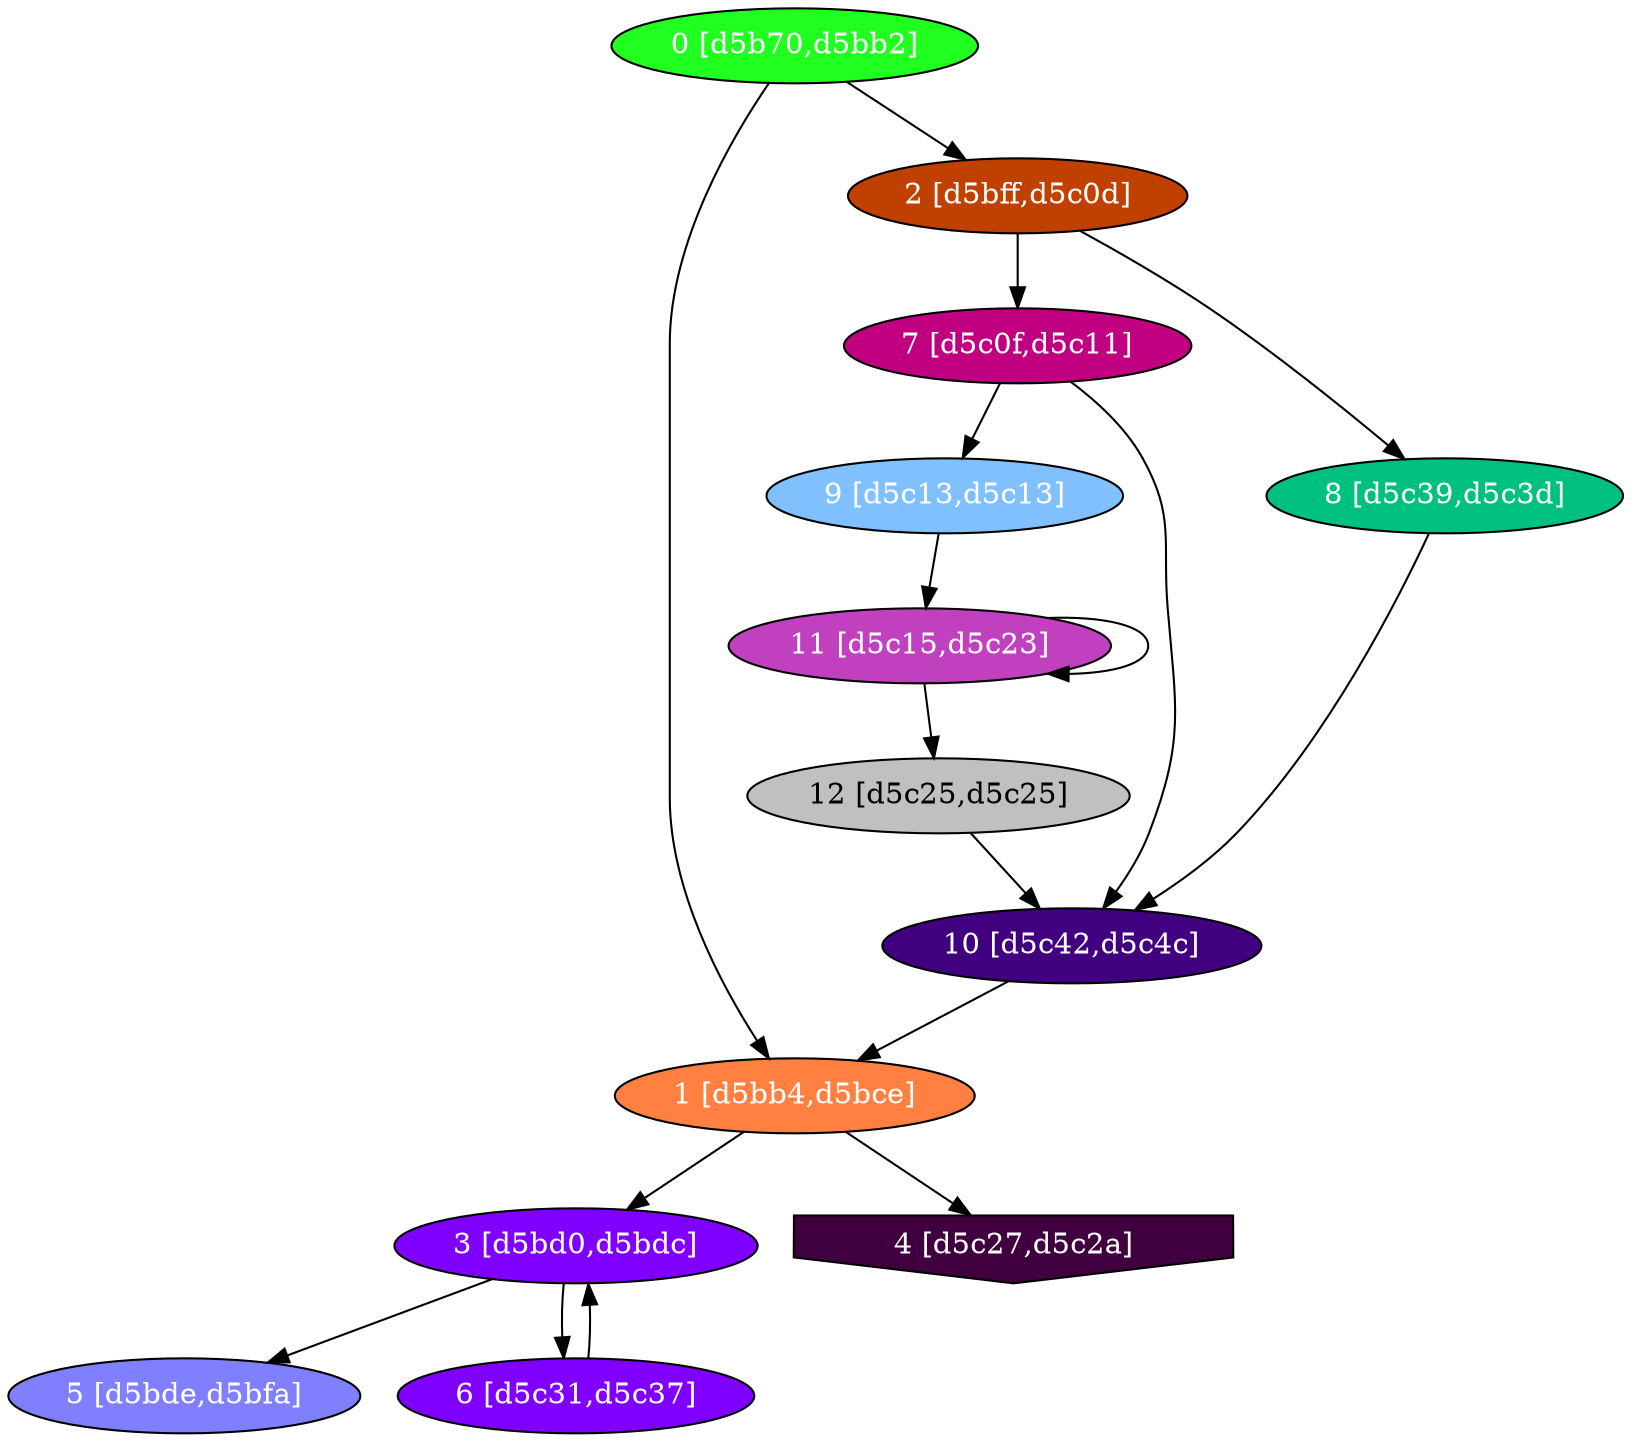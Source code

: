 diGraph libnss3{
	libnss3_0  [style=filled fillcolor="#20FF20" fontcolor="#ffffff" shape=oval label="0 [d5b70,d5bb2]"]
	libnss3_1  [style=filled fillcolor="#FF8040" fontcolor="#ffffff" shape=oval label="1 [d5bb4,d5bce]"]
	libnss3_2  [style=filled fillcolor="#C04000" fontcolor="#ffffff" shape=oval label="2 [d5bff,d5c0d]"]
	libnss3_3  [style=filled fillcolor="#8000FF" fontcolor="#ffffff" shape=oval label="3 [d5bd0,d5bdc]"]
	libnss3_4  [style=filled fillcolor="#400040" fontcolor="#ffffff" shape=invhouse label="4 [d5c27,d5c2a]"]
	libnss3_5  [style=filled fillcolor="#8080FF" fontcolor="#ffffff" shape=oval label="5 [d5bde,d5bfa]"]
	libnss3_6  [style=filled fillcolor="#8000FF" fontcolor="#ffffff" shape=oval label="6 [d5c31,d5c37]"]
	libnss3_7  [style=filled fillcolor="#C00080" fontcolor="#ffffff" shape=oval label="7 [d5c0f,d5c11]"]
	libnss3_8  [style=filled fillcolor="#00C080" fontcolor="#ffffff" shape=oval label="8 [d5c39,d5c3d]"]
	libnss3_9  [style=filled fillcolor="#80C0FF" fontcolor="#ffffff" shape=oval label="9 [d5c13,d5c13]"]
	libnss3_a  [style=filled fillcolor="#400080" fontcolor="#ffffff" shape=oval label="10 [d5c42,d5c4c]"]
	libnss3_b  [style=filled fillcolor="#C040C0" fontcolor="#ffffff" shape=oval label="11 [d5c15,d5c23]"]
	libnss3_c  [style=filled fillcolor="#C0C0C0" fontcolor="#000000" shape=oval label="12 [d5c25,d5c25]"]

	libnss3_0 -> libnss3_1
	libnss3_0 -> libnss3_2
	libnss3_1 -> libnss3_3
	libnss3_1 -> libnss3_4
	libnss3_2 -> libnss3_7
	libnss3_2 -> libnss3_8
	libnss3_3 -> libnss3_5
	libnss3_3 -> libnss3_6
	libnss3_6 -> libnss3_3
	libnss3_7 -> libnss3_9
	libnss3_7 -> libnss3_a
	libnss3_8 -> libnss3_a
	libnss3_9 -> libnss3_b
	libnss3_a -> libnss3_1
	libnss3_b -> libnss3_b
	libnss3_b -> libnss3_c
	libnss3_c -> libnss3_a
}